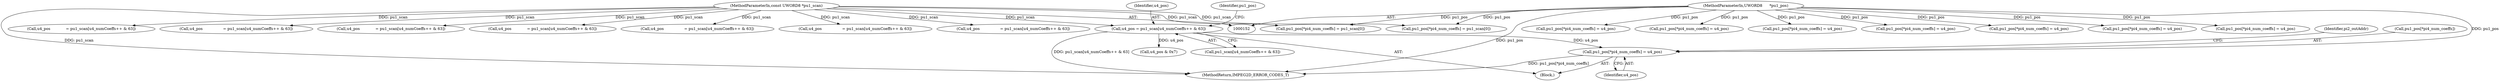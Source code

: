 digraph "0_Android_8b4ed5a23175b7ffa56eea4678db7287f825e985@array" {
"1000700" [label="(Call,pu1_pos[*pi4_num_coeffs] = u4_pos)"];
"1000692" [label="(Call,u4_pos = pu1_scan[u4_numCoeffs++ & 63])"];
"1000155" [label="(MethodParameterIn,const UWORD8 *pu1_scan)"];
"1000156" [label="(MethodParameterIn,UWORD8      *pu1_pos)"];
"1000871" [label="(Call,u4_pos                 = pu1_scan[u4_numCoeffs++ & 63])"];
"1000693" [label="(Identifier,u4_pos)"];
"1000309" [label="(Call,pu1_pos[*pi4_num_coeffs] = pu1_scan[0])"];
"1000708" [label="(Identifier,pi2_outAddr)"];
"1000780" [label="(Call,u4_pos                 = pu1_scan[u4_numCoeffs++ & 63])"];
"1000630" [label="(Call,pu1_pos[*pi4_num_coeffs] = u4_pos)"];
"1000571" [label="(Call,pu1_pos[*pi4_num_coeffs] = u4_pos)"];
"1000705" [label="(Identifier,u4_pos)"];
"1000692" [label="(Call,u4_pos = pu1_scan[u4_numCoeffs++ & 63])"];
"1000700" [label="(Call,pu1_pos[*pi4_num_coeffs] = u4_pos)"];
"1001064" [label="(MethodReturn,IMPEG2D_ERROR_CODES_T)"];
"1000156" [label="(MethodParameterIn,UWORD8      *pu1_pos)"];
"1000563" [label="(Call,u4_pos             = pu1_scan[u4_numCoeffs++ & 63])"];
"1000944" [label="(Call,pu1_pos[*pi4_num_coeffs] = u4_pos)"];
"1001014" [label="(Call,pu1_pos[*pi4_num_coeffs] = u4_pos)"];
"1000155" [label="(MethodParameterIn,const UWORD8 *pu1_scan)"];
"1000936" [label="(Call,u4_pos                 = pu1_scan[u4_numCoeffs++ & 63])"];
"1000694" [label="(Call,pu1_scan[u4_numCoeffs++ & 63])"];
"1000788" [label="(Call,pu1_pos[*pi4_num_coeffs] = u4_pos)"];
"1000879" [label="(Call,pu1_pos[*pi4_num_coeffs] = u4_pos)"];
"1000646" [label="(Block,)"];
"1000362" [label="(Call,pu1_pos[*pi4_num_coeffs] = pu1_scan[0])"];
"1000453" [label="(Call,u4_pos             = pu1_scan[u4_numCoeffs++ & 63])"];
"1000701" [label="(Call,pu1_pos[*pi4_num_coeffs])"];
"1000702" [label="(Identifier,pu1_pos)"];
"1000622" [label="(Call,u4_pos             = pu1_scan[u4_numCoeffs++ & 63])"];
"1000719" [label="(Call,u4_pos & 0x7)"];
"1000461" [label="(Call,pu1_pos[*pi4_num_coeffs] = u4_pos)"];
"1001006" [label="(Call,u4_pos                 = pu1_scan[u4_numCoeffs++ & 63])"];
"1000700" -> "1000646"  [label="AST: "];
"1000700" -> "1000705"  [label="CFG: "];
"1000701" -> "1000700"  [label="AST: "];
"1000705" -> "1000700"  [label="AST: "];
"1000708" -> "1000700"  [label="CFG: "];
"1000700" -> "1001064"  [label="DDG: pu1_pos[*pi4_num_coeffs]"];
"1000692" -> "1000700"  [label="DDG: u4_pos"];
"1000156" -> "1000700"  [label="DDG: pu1_pos"];
"1000692" -> "1000646"  [label="AST: "];
"1000692" -> "1000694"  [label="CFG: "];
"1000693" -> "1000692"  [label="AST: "];
"1000694" -> "1000692"  [label="AST: "];
"1000702" -> "1000692"  [label="CFG: "];
"1000692" -> "1001064"  [label="DDG: pu1_scan[u4_numCoeffs++ & 63]"];
"1000155" -> "1000692"  [label="DDG: pu1_scan"];
"1000692" -> "1000719"  [label="DDG: u4_pos"];
"1000155" -> "1000152"  [label="AST: "];
"1000155" -> "1001064"  [label="DDG: pu1_scan"];
"1000155" -> "1000309"  [label="DDG: pu1_scan"];
"1000155" -> "1000362"  [label="DDG: pu1_scan"];
"1000155" -> "1000453"  [label="DDG: pu1_scan"];
"1000155" -> "1000563"  [label="DDG: pu1_scan"];
"1000155" -> "1000622"  [label="DDG: pu1_scan"];
"1000155" -> "1000780"  [label="DDG: pu1_scan"];
"1000155" -> "1000871"  [label="DDG: pu1_scan"];
"1000155" -> "1000936"  [label="DDG: pu1_scan"];
"1000155" -> "1001006"  [label="DDG: pu1_scan"];
"1000156" -> "1000152"  [label="AST: "];
"1000156" -> "1001064"  [label="DDG: pu1_pos"];
"1000156" -> "1000309"  [label="DDG: pu1_pos"];
"1000156" -> "1000362"  [label="DDG: pu1_pos"];
"1000156" -> "1000461"  [label="DDG: pu1_pos"];
"1000156" -> "1000571"  [label="DDG: pu1_pos"];
"1000156" -> "1000630"  [label="DDG: pu1_pos"];
"1000156" -> "1000788"  [label="DDG: pu1_pos"];
"1000156" -> "1000879"  [label="DDG: pu1_pos"];
"1000156" -> "1000944"  [label="DDG: pu1_pos"];
"1000156" -> "1001014"  [label="DDG: pu1_pos"];
}

